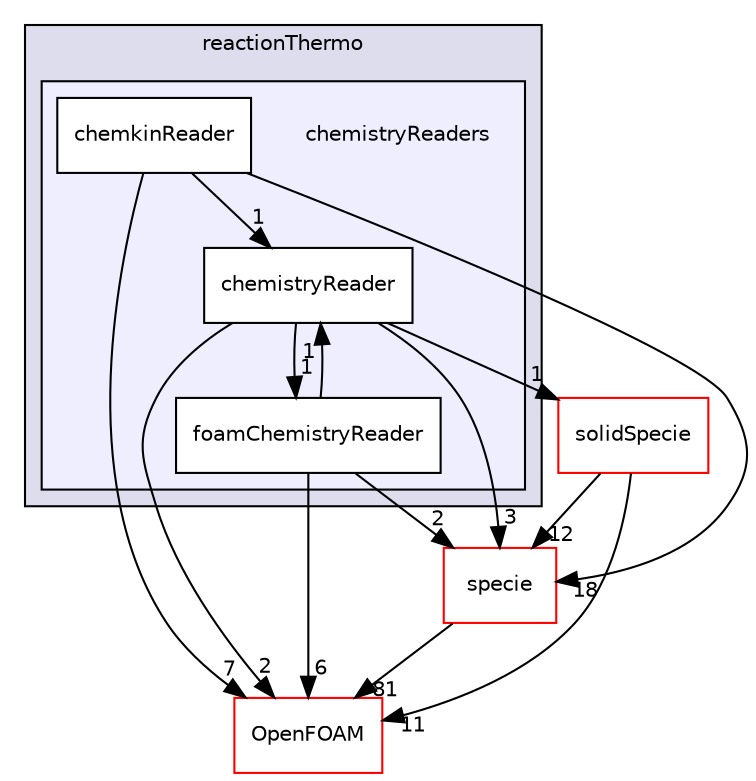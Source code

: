 digraph "src/thermophysicalModels/reactionThermo/chemistryReaders" {
  bgcolor=transparent;
  compound=true
  node [ fontsize="10", fontname="Helvetica"];
  edge [ labelfontsize="10", labelfontname="Helvetica"];
  subgraph clusterdir_87c7a4a86ffb283740ec390ea55551cb {
    graph [ bgcolor="#ddddee", pencolor="black", label="reactionThermo" fontname="Helvetica", fontsize="10", URL="dir_87c7a4a86ffb283740ec390ea55551cb.html"]
  subgraph clusterdir_d6ca8f970bca45fc70c046b4a0fab377 {
    graph [ bgcolor="#eeeeff", pencolor="black", label="" URL="dir_d6ca8f970bca45fc70c046b4a0fab377.html"];
    dir_d6ca8f970bca45fc70c046b4a0fab377 [shape=plaintext label="chemistryReaders"];
    dir_138e52da766a648956709a4f09492c68 [shape=box label="chemistryReader" color="black" fillcolor="white" style="filled" URL="dir_138e52da766a648956709a4f09492c68.html"];
    dir_2b91c6153b0e79fb858bbd94cff3a901 [shape=box label="chemkinReader" color="black" fillcolor="white" style="filled" URL="dir_2b91c6153b0e79fb858bbd94cff3a901.html"];
    dir_2ba4f0e1614a85d9fb2379d73acf4e3f [shape=box label="foamChemistryReader" color="black" fillcolor="white" style="filled" URL="dir_2ba4f0e1614a85d9fb2379d73acf4e3f.html"];
  }
  }
  dir_5c4bf53b114f4c9237cd4ef0431fc9bd [shape=box label="specie" color="red" URL="dir_5c4bf53b114f4c9237cd4ef0431fc9bd.html"];
  dir_640adc73b6f298758d016476c5bdb471 [shape=box label="solidSpecie" color="red" URL="dir_640adc73b6f298758d016476c5bdb471.html"];
  dir_c5473ff19b20e6ec4dfe5c310b3778a8 [shape=box label="OpenFOAM" color="red" URL="dir_c5473ff19b20e6ec4dfe5c310b3778a8.html"];
  dir_5c4bf53b114f4c9237cd4ef0431fc9bd->dir_c5473ff19b20e6ec4dfe5c310b3778a8 [headlabel="81", labeldistance=1.5 headhref="dir_001236_001950.html"];
  dir_2ba4f0e1614a85d9fb2379d73acf4e3f->dir_5c4bf53b114f4c9237cd4ef0431fc9bd [headlabel="2", labeldistance=1.5 headhref="dir_002880_001236.html"];
  dir_2ba4f0e1614a85d9fb2379d73acf4e3f->dir_c5473ff19b20e6ec4dfe5c310b3778a8 [headlabel="6", labeldistance=1.5 headhref="dir_002880_001950.html"];
  dir_2ba4f0e1614a85d9fb2379d73acf4e3f->dir_138e52da766a648956709a4f09492c68 [headlabel="1", labeldistance=1.5 headhref="dir_002880_002878.html"];
  dir_640adc73b6f298758d016476c5bdb471->dir_5c4bf53b114f4c9237cd4ef0431fc9bd [headlabel="12", labeldistance=1.5 headhref="dir_002909_001236.html"];
  dir_640adc73b6f298758d016476c5bdb471->dir_c5473ff19b20e6ec4dfe5c310b3778a8 [headlabel="11", labeldistance=1.5 headhref="dir_002909_001950.html"];
  dir_2b91c6153b0e79fb858bbd94cff3a901->dir_5c4bf53b114f4c9237cd4ef0431fc9bd [headlabel="18", labeldistance=1.5 headhref="dir_002879_001236.html"];
  dir_2b91c6153b0e79fb858bbd94cff3a901->dir_c5473ff19b20e6ec4dfe5c310b3778a8 [headlabel="7", labeldistance=1.5 headhref="dir_002879_001950.html"];
  dir_2b91c6153b0e79fb858bbd94cff3a901->dir_138e52da766a648956709a4f09492c68 [headlabel="1", labeldistance=1.5 headhref="dir_002879_002878.html"];
  dir_138e52da766a648956709a4f09492c68->dir_5c4bf53b114f4c9237cd4ef0431fc9bd [headlabel="3", labeldistance=1.5 headhref="dir_002878_001236.html"];
  dir_138e52da766a648956709a4f09492c68->dir_2ba4f0e1614a85d9fb2379d73acf4e3f [headlabel="1", labeldistance=1.5 headhref="dir_002878_002880.html"];
  dir_138e52da766a648956709a4f09492c68->dir_640adc73b6f298758d016476c5bdb471 [headlabel="1", labeldistance=1.5 headhref="dir_002878_002909.html"];
  dir_138e52da766a648956709a4f09492c68->dir_c5473ff19b20e6ec4dfe5c310b3778a8 [headlabel="2", labeldistance=1.5 headhref="dir_002878_001950.html"];
}

